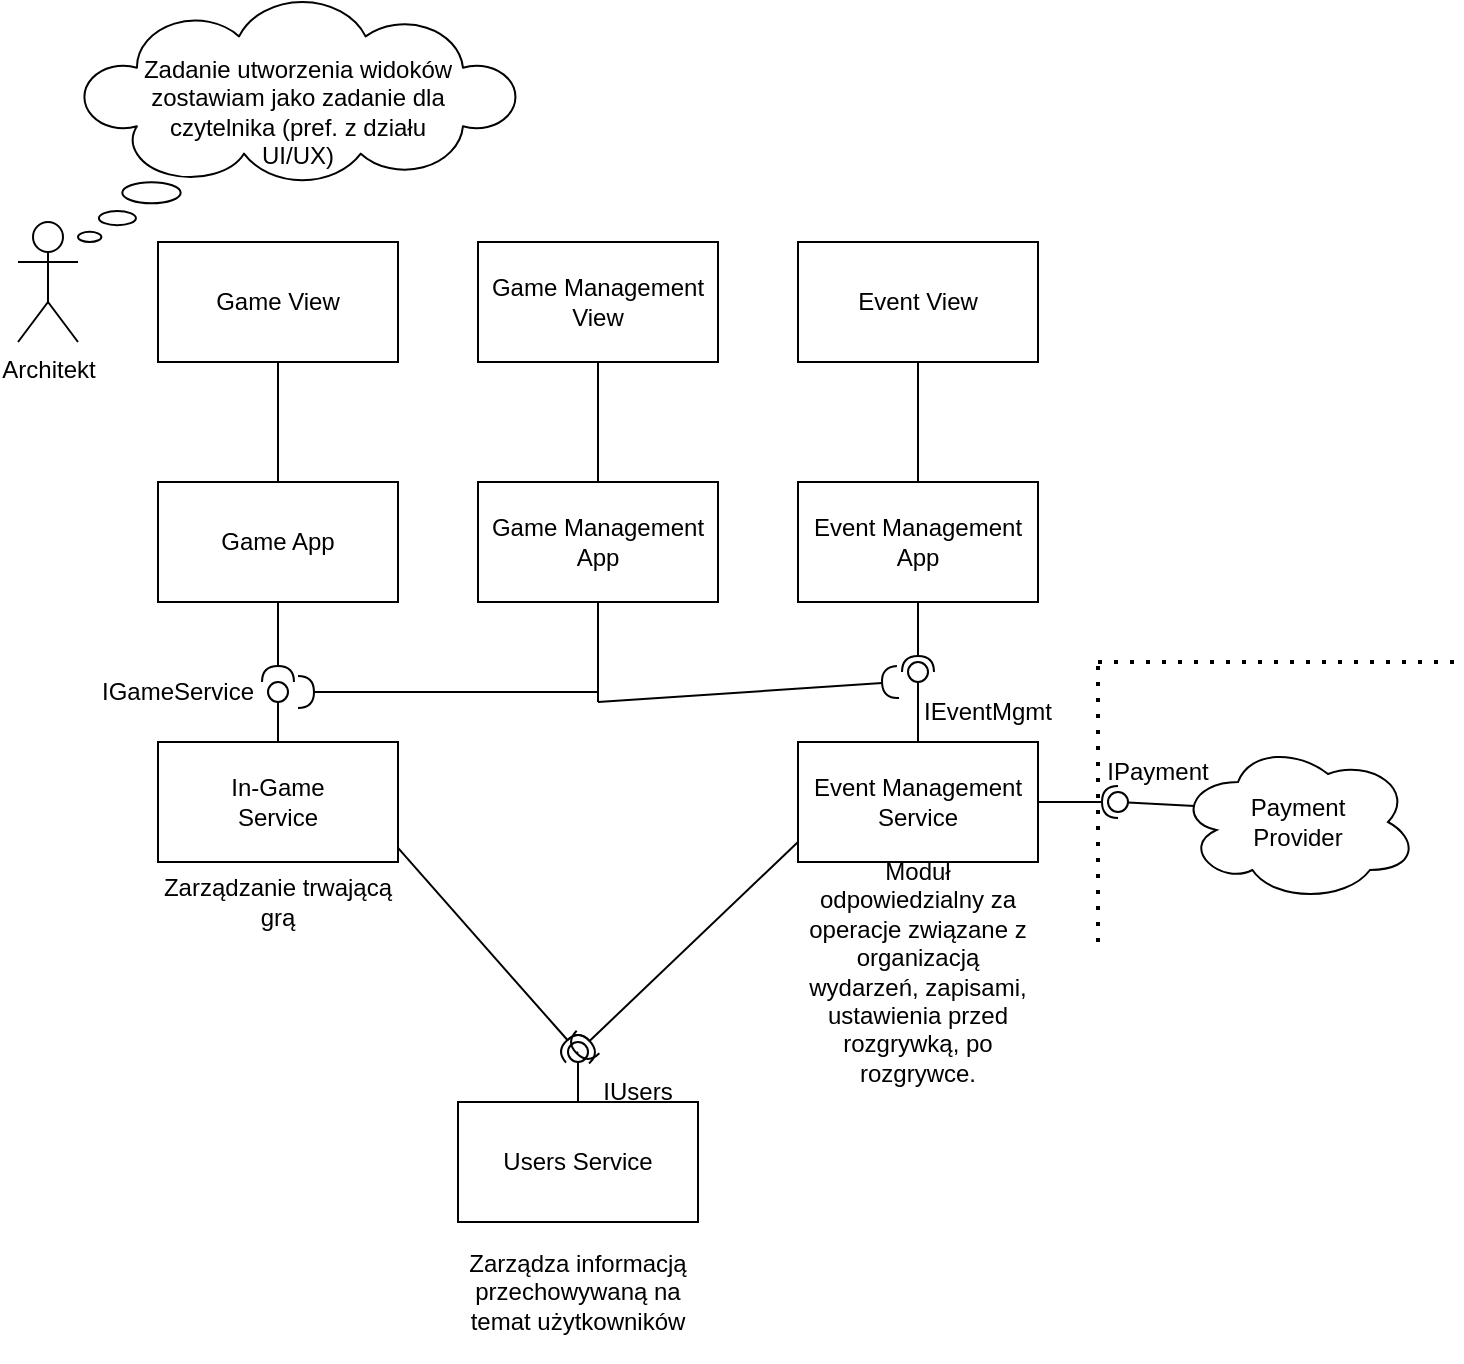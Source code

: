 <mxfile version="22.0.4" type="device">
  <diagram name="Page-1" id="Ptcj8Z4x8VKrDcPm_eJf">
    <mxGraphModel dx="1434" dy="759" grid="1" gridSize="10" guides="1" tooltips="1" connect="1" arrows="1" fold="1" page="1" pageScale="1" pageWidth="850" pageHeight="1100" math="0" shadow="0">
      <root>
        <mxCell id="0" />
        <mxCell id="1" parent="0" />
        <mxCell id="jhilTtokQsTLJwIkljfX-11" value="" style="group" vertex="1" connectable="0" parent="1">
          <mxGeometry x="510" y="400" width="120" height="160" as="geometry" />
        </mxCell>
        <mxCell id="jhilTtokQsTLJwIkljfX-3" value="&lt;div&gt;Event Management&lt;/div&gt;&lt;div&gt;Service&lt;br&gt;&lt;/div&gt;" style="rounded=0;whiteSpace=wrap;html=1;movable=0;resizable=0;rotatable=0;deletable=0;editable=0;locked=1;connectable=0;" vertex="1" parent="jhilTtokQsTLJwIkljfX-11">
          <mxGeometry width="120" height="60" as="geometry" />
        </mxCell>
        <mxCell id="jhilTtokQsTLJwIkljfX-10" value="Moduł odpowiedzialny za operacje związane z organizacją wydarzeń, zapisami, ustawienia przed rozgrywką, po rozgrywce." style="text;html=1;strokeColor=none;fillColor=none;align=center;verticalAlign=middle;whiteSpace=wrap;rounded=0;" vertex="1" parent="jhilTtokQsTLJwIkljfX-11">
          <mxGeometry y="70" width="120" height="90" as="geometry" />
        </mxCell>
        <mxCell id="jhilTtokQsTLJwIkljfX-13" value="" style="group" vertex="1" connectable="0" parent="1">
          <mxGeometry x="190" y="400" width="120" height="120" as="geometry" />
        </mxCell>
        <mxCell id="jhilTtokQsTLJwIkljfX-2" value="&lt;div&gt;In-Game&lt;/div&gt;&lt;div&gt;Service&lt;/div&gt;" style="rounded=0;whiteSpace=wrap;html=1;" vertex="1" parent="jhilTtokQsTLJwIkljfX-13">
          <mxGeometry width="120" height="60" as="geometry" />
        </mxCell>
        <mxCell id="jhilTtokQsTLJwIkljfX-12" value="Zarządzanie trwającą grą" style="text;html=1;strokeColor=none;fillColor=none;align=center;verticalAlign=middle;whiteSpace=wrap;rounded=0;" vertex="1" parent="jhilTtokQsTLJwIkljfX-13">
          <mxGeometry y="60" width="120" height="40" as="geometry" />
        </mxCell>
        <mxCell id="jhilTtokQsTLJwIkljfX-14" value="" style="group" vertex="1" connectable="0" parent="1">
          <mxGeometry x="340" y="580" width="120" height="130" as="geometry" />
        </mxCell>
        <mxCell id="jhilTtokQsTLJwIkljfX-1" value="&lt;div&gt;Users Service&lt;/div&gt;" style="rounded=0;whiteSpace=wrap;html=1;container=0;movable=1;resizable=1;rotatable=1;deletable=1;editable=1;locked=0;connectable=1;" vertex="1" parent="jhilTtokQsTLJwIkljfX-14">
          <mxGeometry width="120" height="60" as="geometry" />
        </mxCell>
        <mxCell id="jhilTtokQsTLJwIkljfX-8" value="Zarządza informacją przechowywaną na temat użytkowników" style="text;html=1;strokeColor=none;fillColor=none;align=center;verticalAlign=middle;whiteSpace=wrap;rounded=0;movable=1;resizable=1;rotatable=1;deletable=1;editable=1;locked=0;connectable=1;container=0;" vertex="1" parent="jhilTtokQsTLJwIkljfX-14">
          <mxGeometry y="60" width="120" height="70" as="geometry" />
        </mxCell>
        <mxCell id="jhilTtokQsTLJwIkljfX-17" value="Game App" style="rounded=0;whiteSpace=wrap;html=1;" vertex="1" parent="1">
          <mxGeometry x="190" y="270" width="120" height="60" as="geometry" />
        </mxCell>
        <mxCell id="jhilTtokQsTLJwIkljfX-18" value="Event Management App" style="rounded=0;whiteSpace=wrap;html=1;" vertex="1" parent="1">
          <mxGeometry x="510" y="270" width="120" height="60" as="geometry" />
        </mxCell>
        <mxCell id="jhilTtokQsTLJwIkljfX-20" value="" style="rounded=0;orthogonalLoop=1;jettySize=auto;html=1;endArrow=halfCircle;endFill=0;endSize=6;strokeWidth=1;sketch=0;" edge="1" parent="1">
          <mxGeometry relative="1" as="geometry">
            <mxPoint x="630" y="430" as="sourcePoint" />
            <mxPoint x="670" y="430" as="targetPoint" />
          </mxGeometry>
        </mxCell>
        <mxCell id="jhilTtokQsTLJwIkljfX-24" value="" style="ellipse;whiteSpace=wrap;html=1;align=center;aspect=fixed;fillColor=none;strokeColor=none;resizable=0;perimeter=centerPerimeter;rotatable=0;allowArrows=0;points=[];outlineConnect=1;" vertex="1" parent="1">
          <mxGeometry x="300" y="370" width="10" height="10" as="geometry" />
        </mxCell>
        <mxCell id="jhilTtokQsTLJwIkljfX-26" value="" style="rounded=0;orthogonalLoop=1;jettySize=auto;html=1;endArrow=halfCircle;endFill=0;endSize=6;strokeWidth=1;sketch=0;" edge="1" parent="1" source="jhilTtokQsTLJwIkljfX-28">
          <mxGeometry relative="1" as="geometry">
            <mxPoint x="515" y="580" as="sourcePoint" />
            <mxPoint x="405" y="550" as="targetPoint" />
          </mxGeometry>
        </mxCell>
        <mxCell id="jhilTtokQsTLJwIkljfX-27" value="" style="rounded=0;orthogonalLoop=1;jettySize=auto;html=1;endArrow=oval;endFill=0;sketch=0;sourcePerimeterSpacing=0;targetPerimeterSpacing=0;endSize=10;exitX=0.5;exitY=0;exitDx=0;exitDy=0;" edge="1" target="jhilTtokQsTLJwIkljfX-28" parent="1" source="jhilTtokQsTLJwIkljfX-1">
          <mxGeometry relative="1" as="geometry">
            <mxPoint x="390" y="565" as="sourcePoint" />
          </mxGeometry>
        </mxCell>
        <mxCell id="jhilTtokQsTLJwIkljfX-29" value="" style="rounded=0;orthogonalLoop=1;jettySize=auto;html=1;endArrow=halfCircle;endFill=0;endSize=6;strokeWidth=1;sketch=0;" edge="1" parent="1" source="jhilTtokQsTLJwIkljfX-31" target="jhilTtokQsTLJwIkljfX-28">
          <mxGeometry relative="1" as="geometry">
            <mxPoint x="515" y="580" as="sourcePoint" />
            <mxPoint x="405" y="550" as="targetPoint" />
          </mxGeometry>
        </mxCell>
        <mxCell id="jhilTtokQsTLJwIkljfX-28" value="" style="ellipse;whiteSpace=wrap;html=1;align=center;aspect=fixed;fillColor=none;strokeColor=none;resizable=0;perimeter=centerPerimeter;rotatable=0;allowArrows=0;points=[];outlineConnect=1;" vertex="1" parent="1">
          <mxGeometry x="395" y="550" width="10" height="10" as="geometry" />
        </mxCell>
        <mxCell id="jhilTtokQsTLJwIkljfX-30" value="" style="rounded=0;orthogonalLoop=1;jettySize=auto;html=1;endArrow=halfCircle;endFill=0;endSize=6;strokeWidth=1;sketch=0;fontSize=12;curved=1;exitX=1;exitY=0.883;exitDx=0;exitDy=0;exitPerimeter=0;" edge="1" target="jhilTtokQsTLJwIkljfX-31" parent="1" source="jhilTtokQsTLJwIkljfX-2">
          <mxGeometry relative="1" as="geometry">
            <mxPoint x="305" y="365" as="sourcePoint" />
          </mxGeometry>
        </mxCell>
        <mxCell id="jhilTtokQsTLJwIkljfX-32" value="" style="rounded=0;orthogonalLoop=1;jettySize=auto;html=1;endArrow=halfCircle;endFill=0;endSize=6;strokeWidth=1;sketch=0;" edge="1" parent="1" target="jhilTtokQsTLJwIkljfX-31">
          <mxGeometry relative="1" as="geometry">
            <mxPoint x="510" y="450" as="sourcePoint" />
            <mxPoint x="410" y="375" as="targetPoint" />
          </mxGeometry>
        </mxCell>
        <mxCell id="jhilTtokQsTLJwIkljfX-31" value="" style="ellipse;whiteSpace=wrap;html=1;align=center;aspect=fixed;fillColor=none;strokeColor=none;resizable=0;perimeter=centerPerimeter;rotatable=0;allowArrows=0;points=[];outlineConnect=1;" vertex="1" parent="1">
          <mxGeometry x="395" y="550" width="10" height="10" as="geometry" />
        </mxCell>
        <mxCell id="jhilTtokQsTLJwIkljfX-33" value="&lt;div&gt;IUsers&lt;/div&gt;" style="text;html=1;strokeColor=none;fillColor=none;align=center;verticalAlign=middle;whiteSpace=wrap;rounded=0;" vertex="1" parent="1">
          <mxGeometry x="400" y="560" width="60" height="30" as="geometry" />
        </mxCell>
        <mxCell id="jhilTtokQsTLJwIkljfX-34" value="Game Management App" style="rounded=0;whiteSpace=wrap;html=1;" vertex="1" parent="1">
          <mxGeometry x="350" y="270" width="120" height="60" as="geometry" />
        </mxCell>
        <mxCell id="jhilTtokQsTLJwIkljfX-35" value="" style="rounded=0;orthogonalLoop=1;jettySize=auto;html=1;endArrow=halfCircle;endFill=0;endSize=6;strokeWidth=1;sketch=0;exitX=0.5;exitY=1;exitDx=0;exitDy=0;" edge="1" parent="1" source="jhilTtokQsTLJwIkljfX-17">
          <mxGeometry relative="1" as="geometry">
            <mxPoint x="290" y="375" as="sourcePoint" />
            <mxPoint x="250" y="370" as="targetPoint" />
          </mxGeometry>
        </mxCell>
        <mxCell id="jhilTtokQsTLJwIkljfX-36" value="" style="rounded=0;orthogonalLoop=1;jettySize=auto;html=1;endArrow=oval;endFill=0;sketch=0;sourcePerimeterSpacing=0;targetPerimeterSpacing=0;endSize=10;exitX=0.5;exitY=0;exitDx=0;exitDy=0;" edge="1" target="jhilTtokQsTLJwIkljfX-37" parent="1" source="jhilTtokQsTLJwIkljfX-2">
          <mxGeometry relative="1" as="geometry">
            <mxPoint x="250" y="375" as="sourcePoint" />
          </mxGeometry>
        </mxCell>
        <mxCell id="jhilTtokQsTLJwIkljfX-37" value="" style="ellipse;whiteSpace=wrap;html=1;align=center;aspect=fixed;fillColor=none;strokeColor=none;resizable=0;perimeter=centerPerimeter;rotatable=0;allowArrows=0;points=[];outlineConnect=1;" vertex="1" parent="1">
          <mxGeometry x="245" y="370" width="10" height="10" as="geometry" />
        </mxCell>
        <mxCell id="jhilTtokQsTLJwIkljfX-38" value="" style="rounded=0;orthogonalLoop=1;jettySize=auto;html=1;endArrow=halfCircle;endFill=0;endSize=6;strokeWidth=1;sketch=0;exitX=0.5;exitY=1;exitDx=0;exitDy=0;" edge="1" target="jhilTtokQsTLJwIkljfX-40" parent="1" source="jhilTtokQsTLJwIkljfX-18">
          <mxGeometry relative="1" as="geometry">
            <mxPoint x="590" y="365" as="sourcePoint" />
          </mxGeometry>
        </mxCell>
        <mxCell id="jhilTtokQsTLJwIkljfX-39" value="" style="rounded=0;orthogonalLoop=1;jettySize=auto;html=1;endArrow=oval;endFill=0;sketch=0;sourcePerimeterSpacing=0;targetPerimeterSpacing=0;endSize=10;" edge="1" target="jhilTtokQsTLJwIkljfX-40" parent="1">
          <mxGeometry relative="1" as="geometry">
            <mxPoint x="570" y="400" as="sourcePoint" />
          </mxGeometry>
        </mxCell>
        <mxCell id="jhilTtokQsTLJwIkljfX-40" value="" style="ellipse;whiteSpace=wrap;html=1;align=center;aspect=fixed;fillColor=none;strokeColor=none;resizable=0;perimeter=centerPerimeter;rotatable=0;allowArrows=0;points=[];outlineConnect=1;" vertex="1" parent="1">
          <mxGeometry x="565" y="360" width="10" height="10" as="geometry" />
        </mxCell>
        <mxCell id="jhilTtokQsTLJwIkljfX-41" value="" style="rounded=0;orthogonalLoop=1;jettySize=auto;html=1;endArrow=halfCircle;endFill=0;endSize=6;strokeWidth=1;sketch=0;fontSize=12;curved=1;" edge="1" target="jhilTtokQsTLJwIkljfX-42" parent="1">
          <mxGeometry relative="1" as="geometry">
            <mxPoint x="410" y="375" as="sourcePoint" />
          </mxGeometry>
        </mxCell>
        <mxCell id="jhilTtokQsTLJwIkljfX-42" value="" style="ellipse;whiteSpace=wrap;html=1;align=center;aspect=fixed;fillColor=none;strokeColor=none;resizable=0;perimeter=centerPerimeter;rotatable=0;allowArrows=0;points=[];outlineConnect=1;" vertex="1" parent="1">
          <mxGeometry x="255" y="370" width="10" height="10" as="geometry" />
        </mxCell>
        <mxCell id="jhilTtokQsTLJwIkljfX-43" value="" style="endArrow=none;html=1;rounded=0;entryX=0.5;entryY=1;entryDx=0;entryDy=0;" edge="1" parent="1" target="jhilTtokQsTLJwIkljfX-34">
          <mxGeometry width="50" height="50" relative="1" as="geometry">
            <mxPoint x="410" y="380" as="sourcePoint" />
            <mxPoint x="490" y="350" as="targetPoint" />
          </mxGeometry>
        </mxCell>
        <mxCell id="jhilTtokQsTLJwIkljfX-44" value="" style="rounded=0;orthogonalLoop=1;jettySize=auto;html=1;endArrow=halfCircle;endFill=0;endSize=6;strokeWidth=1;sketch=0;fontSize=12;curved=1;" edge="1" parent="1">
          <mxGeometry relative="1" as="geometry">
            <mxPoint x="410" y="380" as="sourcePoint" />
            <mxPoint x="560" y="370" as="targetPoint" />
          </mxGeometry>
        </mxCell>
        <mxCell id="jhilTtokQsTLJwIkljfX-45" value="" style="ellipse;whiteSpace=wrap;html=1;align=center;aspect=fixed;fillColor=none;strokeColor=none;resizable=0;perimeter=centerPerimeter;rotatable=0;allowArrows=0;points=[];outlineConnect=1;" vertex="1" parent="1">
          <mxGeometry x="440" y="380" width="10" height="10" as="geometry" />
        </mxCell>
        <mxCell id="jhilTtokQsTLJwIkljfX-46" value="IGameService" style="text;html=1;strokeColor=none;fillColor=none;align=center;verticalAlign=middle;whiteSpace=wrap;rounded=0;" vertex="1" parent="1">
          <mxGeometry x="160" y="360" width="80" height="30" as="geometry" />
        </mxCell>
        <mxCell id="jhilTtokQsTLJwIkljfX-47" value="IEventMgmt" style="text;html=1;strokeColor=none;fillColor=none;align=center;verticalAlign=middle;whiteSpace=wrap;rounded=0;" vertex="1" parent="1">
          <mxGeometry x="575" y="370" width="60" height="30" as="geometry" />
        </mxCell>
        <mxCell id="jhilTtokQsTLJwIkljfX-55" value="Game View" style="rounded=0;whiteSpace=wrap;html=1;" vertex="1" parent="1">
          <mxGeometry x="190" y="150" width="120" height="60" as="geometry" />
        </mxCell>
        <mxCell id="jhilTtokQsTLJwIkljfX-57" value="" style="endArrow=none;html=1;rounded=0;entryX=0.5;entryY=1;entryDx=0;entryDy=0;" edge="1" parent="1" target="jhilTtokQsTLJwIkljfX-55">
          <mxGeometry width="50" height="50" relative="1" as="geometry">
            <mxPoint x="250" y="270" as="sourcePoint" />
            <mxPoint x="300" y="220" as="targetPoint" />
          </mxGeometry>
        </mxCell>
        <mxCell id="jhilTtokQsTLJwIkljfX-58" value="" style="endArrow=none;html=1;rounded=0;" edge="1" parent="1">
          <mxGeometry width="50" height="50" relative="1" as="geometry">
            <mxPoint x="570" y="270" as="sourcePoint" />
            <mxPoint x="570" y="210" as="targetPoint" />
          </mxGeometry>
        </mxCell>
        <mxCell id="jhilTtokQsTLJwIkljfX-61" value="" style="group" vertex="1" connectable="0" parent="1">
          <mxGeometry x="660" y="340" width="180" height="160" as="geometry" />
        </mxCell>
        <mxCell id="jhilTtokQsTLJwIkljfX-5" value="Payment&lt;br&gt;&lt;div&gt;Provider&lt;/div&gt;" style="ellipse;shape=cloud;whiteSpace=wrap;html=1;" vertex="1" parent="jhilTtokQsTLJwIkljfX-61">
          <mxGeometry x="40" y="60" width="120" height="80" as="geometry" />
        </mxCell>
        <mxCell id="jhilTtokQsTLJwIkljfX-15" value="" style="endArrow=none;dashed=1;html=1;dashPattern=1 3;strokeWidth=2;rounded=0;" edge="1" parent="jhilTtokQsTLJwIkljfX-61">
          <mxGeometry width="50" height="50" relative="1" as="geometry">
            <mxPoint y="160" as="sourcePoint" />
            <mxPoint y="20" as="targetPoint" />
          </mxGeometry>
        </mxCell>
        <mxCell id="jhilTtokQsTLJwIkljfX-16" value="" style="endArrow=none;dashed=1;html=1;dashPattern=1 3;strokeWidth=2;rounded=0;" edge="1" parent="jhilTtokQsTLJwIkljfX-61">
          <mxGeometry width="50" height="50" relative="1" as="geometry">
            <mxPoint y="20" as="sourcePoint" />
            <mxPoint x="180" y="20" as="targetPoint" />
          </mxGeometry>
        </mxCell>
        <mxCell id="jhilTtokQsTLJwIkljfX-21" value="" style="rounded=0;orthogonalLoop=1;jettySize=auto;html=1;endArrow=oval;endFill=0;sketch=0;sourcePerimeterSpacing=0;targetPerimeterSpacing=0;endSize=10;exitX=0.07;exitY=0.4;exitDx=0;exitDy=0;exitPerimeter=0;" edge="1" parent="jhilTtokQsTLJwIkljfX-61" source="jhilTtokQsTLJwIkljfX-5">
          <mxGeometry relative="1" as="geometry">
            <mxPoint x="-30" y="-45" as="sourcePoint" />
            <mxPoint x="10" y="90" as="targetPoint" />
          </mxGeometry>
        </mxCell>
        <mxCell id="jhilTtokQsTLJwIkljfX-22" value="" style="ellipse;whiteSpace=wrap;html=1;align=center;aspect=fixed;fillColor=none;strokeColor=none;resizable=0;perimeter=centerPerimeter;rotatable=0;allowArrows=0;points=[];outlineConnect=1;" vertex="1" parent="jhilTtokQsTLJwIkljfX-61">
          <mxGeometry x="10" width="10" height="10" as="geometry" />
        </mxCell>
        <mxCell id="jhilTtokQsTLJwIkljfX-25" value="&lt;div&gt;IPayment&lt;/div&gt;" style="text;html=1;strokeColor=none;fillColor=none;align=center;verticalAlign=middle;whiteSpace=wrap;rounded=0;" vertex="1" parent="jhilTtokQsTLJwIkljfX-61">
          <mxGeometry y="60" width="60" height="30" as="geometry" />
        </mxCell>
        <mxCell id="jhilTtokQsTLJwIkljfX-62" value="&lt;div&gt;Game Management&lt;/div&gt;&lt;div&gt;View&lt;br&gt;&lt;/div&gt;" style="rounded=0;whiteSpace=wrap;html=1;" vertex="1" parent="1">
          <mxGeometry x="350" y="150" width="120" height="60" as="geometry" />
        </mxCell>
        <mxCell id="jhilTtokQsTLJwIkljfX-56" value="Event View" style="rounded=0;whiteSpace=wrap;html=1;" vertex="1" parent="1">
          <mxGeometry x="510" y="150" width="120" height="60" as="geometry" />
        </mxCell>
        <mxCell id="jhilTtokQsTLJwIkljfX-63" value="" style="endArrow=none;html=1;rounded=0;entryX=0.5;entryY=1;entryDx=0;entryDy=0;" edge="1" parent="1" target="jhilTtokQsTLJwIkljfX-62">
          <mxGeometry width="50" height="50" relative="1" as="geometry">
            <mxPoint x="410" y="270" as="sourcePoint" />
            <mxPoint x="460" y="220" as="targetPoint" />
          </mxGeometry>
        </mxCell>
        <mxCell id="jhilTtokQsTLJwIkljfX-64" value="" style="group" vertex="1" connectable="0" parent="1">
          <mxGeometry x="120" y="30" width="250" height="170" as="geometry" />
        </mxCell>
        <mxCell id="jhilTtokQsTLJwIkljfX-51" value="Architekt" style="shape=umlActor;verticalLabelPosition=bottom;verticalAlign=top;html=1;outlineConnect=0;" vertex="1" parent="jhilTtokQsTLJwIkljfX-64">
          <mxGeometry y="110" width="30" height="60" as="geometry" />
        </mxCell>
        <mxCell id="jhilTtokQsTLJwIkljfX-52" value="" style="whiteSpace=wrap;html=1;shape=mxgraph.basic.cloud_callout" vertex="1" parent="jhilTtokQsTLJwIkljfX-64">
          <mxGeometry x="30" width="220" height="120" as="geometry" />
        </mxCell>
        <mxCell id="jhilTtokQsTLJwIkljfX-53" value="Zadanie utworzenia widoków zostawiam jako zadanie dla czytelnika (pref. z działu UI/UX)" style="text;html=1;strokeColor=none;fillColor=none;align=center;verticalAlign=middle;whiteSpace=wrap;rounded=0;" vertex="1" parent="jhilTtokQsTLJwIkljfX-64">
          <mxGeometry x="60" y="40" width="160" height="30" as="geometry" />
        </mxCell>
      </root>
    </mxGraphModel>
  </diagram>
</mxfile>
